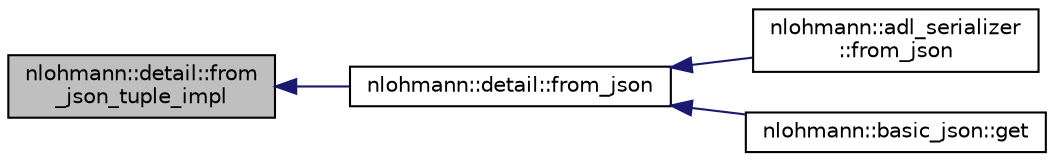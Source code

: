 digraph "nlohmann::detail::from_json_tuple_impl"
{
 // INTERACTIVE_SVG=YES
  edge [fontname="Helvetica",fontsize="10",labelfontname="Helvetica",labelfontsize="10"];
  node [fontname="Helvetica",fontsize="10",shape=record];
  rankdir="LR";
  Node69 [label="nlohmann::detail::from\l_json_tuple_impl",height=0.2,width=0.4,color="black", fillcolor="grey75", style="filled", fontcolor="black"];
  Node69 -> Node70 [dir="back",color="midnightblue",fontsize="10",style="solid",fontname="Helvetica"];
  Node70 [label="nlohmann::detail::from_json",height=0.2,width=0.4,color="black", fillcolor="white", style="filled",URL="$namespacenlohmann_1_1detail.html#a8b99ec9b29f3f20a18fc4281fb784e49"];
  Node70 -> Node71 [dir="back",color="midnightblue",fontsize="10",style="solid",fontname="Helvetica"];
  Node71 [label="nlohmann::adl_serializer\l::from_json",height=0.2,width=0.4,color="black", fillcolor="white", style="filled",URL="$structnlohmann_1_1adl__serializer.html#ab39cad07c1a2bf4414d6cae5215b4e7a",tooltip="convert a JSON value to any value type "];
  Node70 -> Node72 [dir="back",color="midnightblue",fontsize="10",style="solid",fontname="Helvetica"];
  Node72 [label="nlohmann::basic_json::get",height=0.2,width=0.4,color="black", fillcolor="white", style="filled",URL="$classnlohmann_1_1basic__json.html#a16f9445f7629f634221a42b967cdcd43",tooltip="get a value (explicit) "];
}

